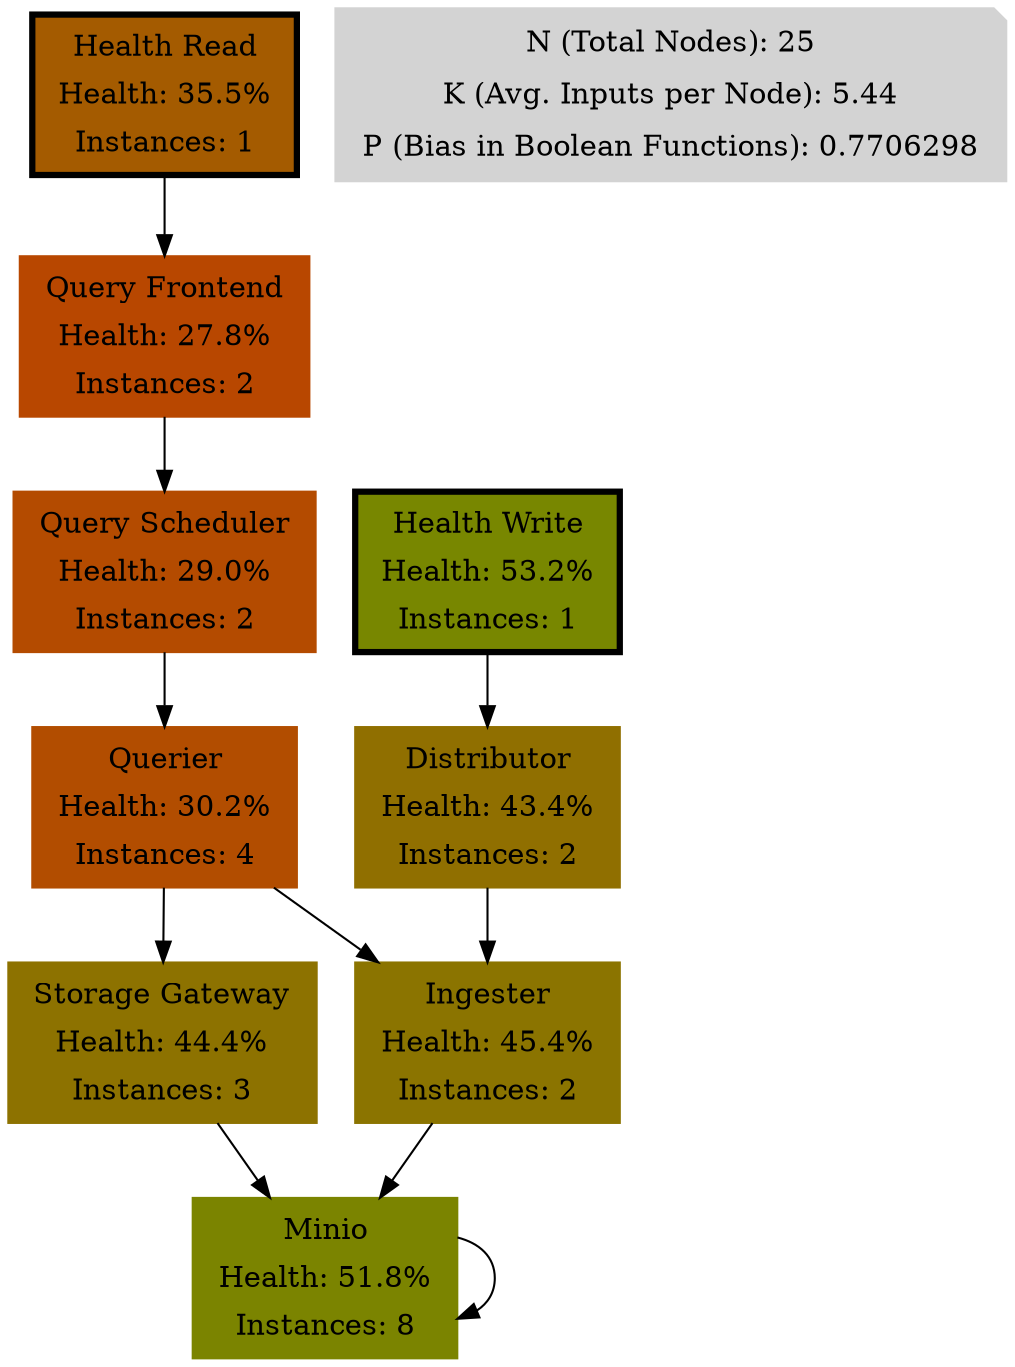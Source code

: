 strict digraph "" {
	node [label="\N"];
	D	[color="#906f00",
		fillcolor="#906f00",
		label=<<TABLE BORDER="0" CELLBORDER="0" CELLSPACING="0" CELLPADDING="4"><TR><TD>Distributor</TD></TR><TR><TD>Health: 43.4%</TD></TR><TR><TD>Instances: 2</TD></TR></TABLE>>,
		penwidth=1,
		shape=rectangle,
		style=filled];
	I	[color="#8b7400",
		fillcolor="#8b7400",
		label=<<TABLE BORDER="0" CELLBORDER="0" CELLSPACING="0" CELLPADDING="4"><TR><TD>Ingester</TD></TR><TR><TD>Health: 45.4%</TD></TR><TR><TD>Instances: 2</TD></TR></TABLE>>,
		penwidth=1,
		shape=rectangle,
		style=filled];
	D -> I;
	MIO	[color="#7b8400",
		fillcolor="#7b8400",
		label=<<TABLE BORDER="0" CELLBORDER="0" CELLSPACING="0" CELLPADDING="4"><TR><TD>Minio</TD></TR><TR><TD>Health: 51.8%</TD></TR><TR><TD>Instances: 8</TD></TR></TABLE>>,
		penwidth=1,
		shape=rectangle,
		style=filled];
	I -> MIO;
	HW	[color=black,
		fillcolor="#788700",
		label=<<TABLE BORDER="0" CELLBORDER="0" CELLSPACING="0" CELLPADDING="4"><TR><TD>Health Write</TD></TR><TR><TD>Health: 53.2%</TD></TR><TR><TD>Instances: 1</TD></TR></TABLE>>,
		penwidth=3,
		shape=rectangle,
		style=filled];
	HW -> D;
	QF	[color="#b84700",
		fillcolor="#b84700",
		label=<<TABLE BORDER="0" CELLBORDER="0" CELLSPACING="0" CELLPADDING="4"><TR><TD>Query Frontend</TD></TR><TR><TD>Health: 27.8%</TD></TR><TR><TD>Instances: 2</TD></TR></TABLE>>,
		penwidth=1,
		shape=rectangle,
		style=filled];
	QS	[color="#b44b00",
		fillcolor="#b44b00",
		label=<<TABLE BORDER="0" CELLBORDER="0" CELLSPACING="0" CELLPADDING="4"><TR><TD>Query Scheduler</TD></TR><TR><TD>Health: 29.0%</TD></TR><TR><TD>Instances: 2</TD></TR></TABLE>>,
		penwidth=1,
		shape=rectangle,
		style=filled];
	QF -> QS;
	Q	[color="#b24d00",
		fillcolor="#b24d00",
		label=<<TABLE BORDER="0" CELLBORDER="0" CELLSPACING="0" CELLPADDING="4"><TR><TD>Querier</TD></TR><TR><TD>Health: 30.2%</TD></TR><TR><TD>Instances: 4</TD></TR></TABLE>>,
		penwidth=1,
		shape=rectangle,
		style=filled];
	QS -> Q;
	Q -> I;
	SG	[color="#8d7200",
		fillcolor="#8d7200",
		label=<<TABLE BORDER="0" CELLBORDER="0" CELLSPACING="0" CELLPADDING="4"><TR><TD>Storage Gateway</TD></TR><TR><TD>Health: 44.4%</TD></TR><TR><TD>Instances: 3</TD></TR></TABLE>>,
		penwidth=1,
		shape=rectangle,
		style=filled];
	Q -> SG;
	SG -> MIO;
	HR	[color=black,
		fillcolor="#a45b00",
		label=<<TABLE BORDER="0" CELLBORDER="0" CELLSPACING="0" CELLPADDING="4"><TR><TD>Health Read</TD></TR><TR><TD>Health: 35.5%</TD></TR><TR><TD>Instances: 1</TD></TR></TABLE>>,
		penwidth=3,
		shape=rectangle,
		style=filled];
	HR -> QF;
	MIO -> MIO;
	info_box	[color=lightgrey,
		label=<<TABLE BORDER="0" CELLBORDER="1" CELLSPACING="0" CELLPADDING="4"><TR><TD>N (Total Nodes): 25</TD></TR><TR><TD>K (Avg. Inputs per Node): 5.44</TD></TR><TR><TD>P (Bias in Boolean Functions): 0.7706298</TD></TR></TABLE>>,
		shape=note,
		style=filled];
}
